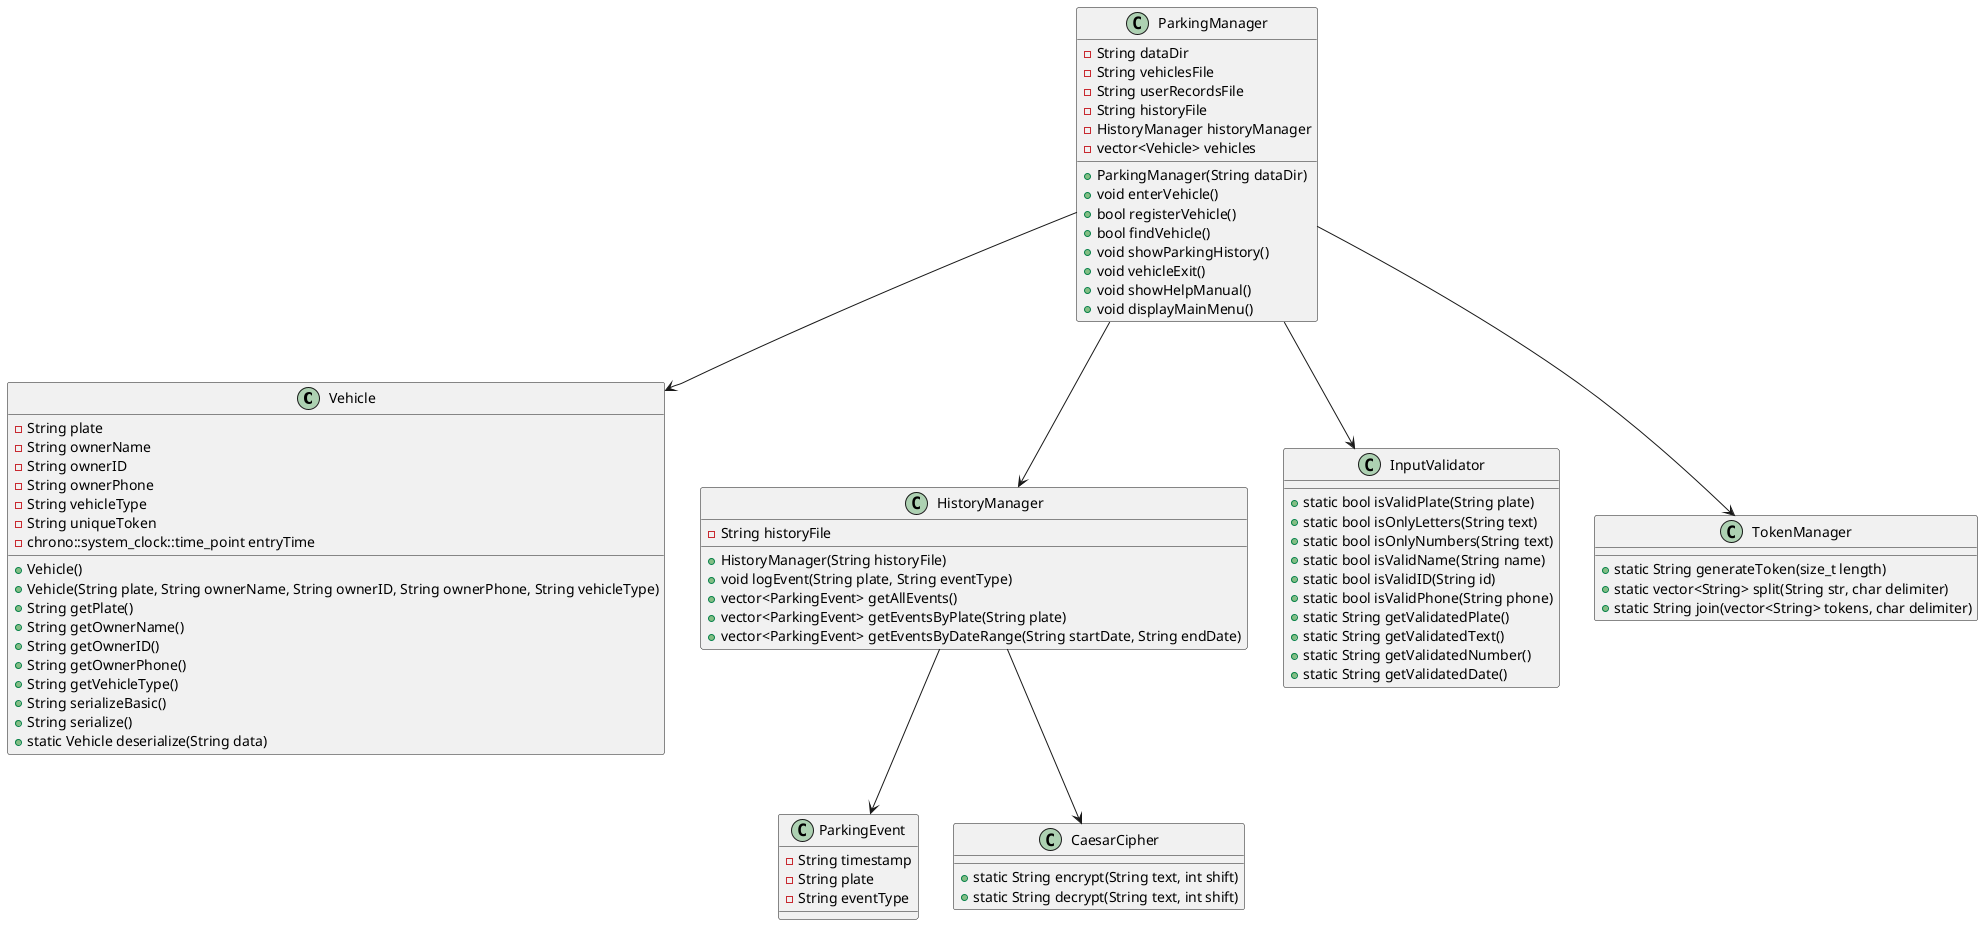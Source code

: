 @startuml ParkingSystemDiagram

class Vehicle {
    - String plate
    - String ownerName
    - String ownerID
    - String ownerPhone
    - String vehicleType
    - String uniqueToken
    - chrono::system_clock::time_point entryTime
    + Vehicle()
    + Vehicle(String plate, String ownerName, String ownerID, String ownerPhone, String vehicleType)
    + String getPlate()
    + String getOwnerName()
    + String getOwnerID()
    + String getOwnerPhone()
    + String getVehicleType()
    + String serializeBasic()
    + String serialize()
    + static Vehicle deserialize(String data)
}

class HistoryManager {
    - String historyFile
    + HistoryManager(String historyFile)
    + void logEvent(String plate, String eventType)
    + vector<ParkingEvent> getAllEvents()
    + vector<ParkingEvent> getEventsByPlate(String plate)
    + vector<ParkingEvent> getEventsByDateRange(String startDate, String endDate)
}

class ParkingEvent {
    - String timestamp
    - String plate
    - String eventType
}

class InputValidator {
    + static bool isValidPlate(String plate)
    + static bool isOnlyLetters(String text)
    + static bool isOnlyNumbers(String text)
    + static bool isValidName(String name)
    + static bool isValidID(String id)
    + static bool isValidPhone(String phone)
    + static String getValidatedPlate()
    + static String getValidatedText()
    + static String getValidatedNumber()
    + static String getValidatedDate()
}

class TokenManager {
    + static String generateToken(size_t length)
    + static vector<String> split(String str, char delimiter)
    + static String join(vector<String> tokens, char delimiter)
}

class CaesarCipher {
    + static String encrypt(String text, int shift)
    + static String decrypt(String text, int shift)
}

class ParkingManager {
    - String dataDir
    - String vehiclesFile
    - String userRecordsFile
    - String historyFile
    - HistoryManager historyManager
    - vector<Vehicle> vehicles
    + ParkingManager(String dataDir)
    + void enterVehicle()
    + bool registerVehicle()
    + bool findVehicle()
    + void showParkingHistory()
    + void vehicleExit()
    + void showHelpManual()
    + void displayMainMenu()
}

ParkingManager --> Vehicle
ParkingManager --> HistoryManager
ParkingManager --> InputValidator
ParkingManager --> TokenManager
HistoryManager --> ParkingEvent
HistoryManager --> CaesarCipher

@enduml